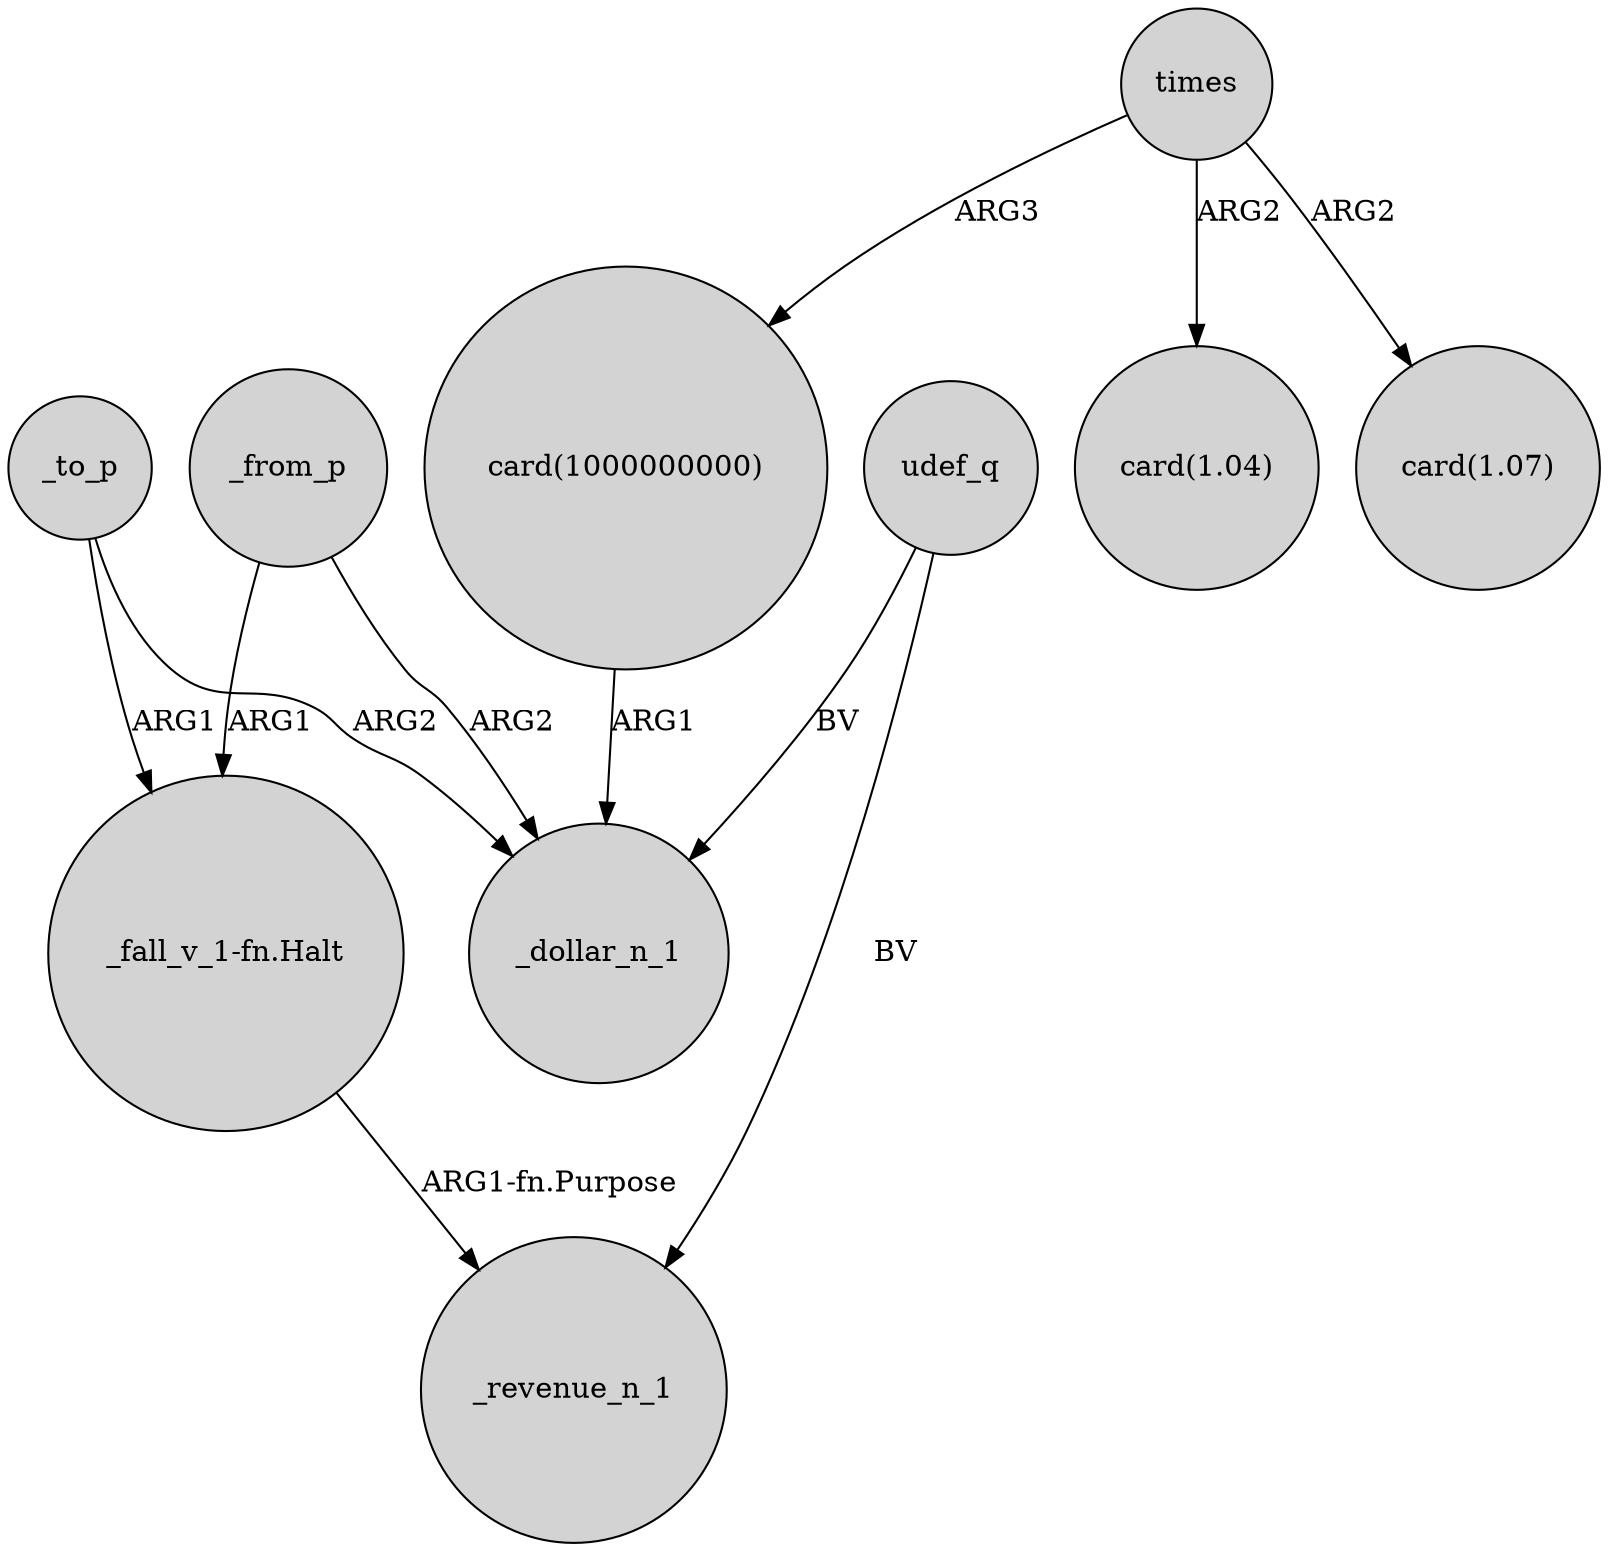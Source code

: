 digraph {
	node [shape=circle style=filled]
	_to_p -> "_fall_v_1-fn.Halt" [label=ARG1]
	"card(1000000000)" -> _dollar_n_1 [label=ARG1]
	_from_p -> _dollar_n_1 [label=ARG2]
	times -> "card(1.04)" [label=ARG2]
	_to_p -> _dollar_n_1 [label=ARG2]
	times -> "card(1000000000)" [label=ARG3]
	udef_q -> _dollar_n_1 [label=BV]
	_from_p -> "_fall_v_1-fn.Halt" [label=ARG1]
	times -> "card(1.07)" [label=ARG2]
	udef_q -> _revenue_n_1 [label=BV]
	"_fall_v_1-fn.Halt" -> _revenue_n_1 [label="ARG1-fn.Purpose"]
}
